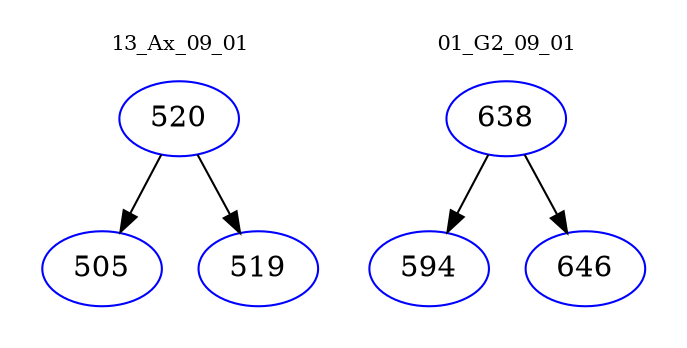 digraph{
subgraph cluster_0 {
color = white
label = "13_Ax_09_01";
fontsize=10;
T0_520 [label="520", color="blue"]
T0_520 -> T0_505 [color="black"]
T0_505 [label="505", color="blue"]
T0_520 -> T0_519 [color="black"]
T0_519 [label="519", color="blue"]
}
subgraph cluster_1 {
color = white
label = "01_G2_09_01";
fontsize=10;
T1_638 [label="638", color="blue"]
T1_638 -> T1_594 [color="black"]
T1_594 [label="594", color="blue"]
T1_638 -> T1_646 [color="black"]
T1_646 [label="646", color="blue"]
}
}
